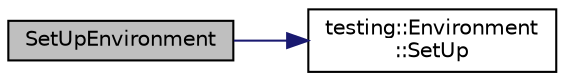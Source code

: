digraph "SetUpEnvironment"
{
 // INTERACTIVE_SVG=YES
 // LATEX_PDF_SIZE
  bgcolor="transparent";
  edge [fontname="Helvetica",fontsize="10",labelfontname="Helvetica",labelfontsize="10"];
  node [fontname="Helvetica",fontsize="10",shape=record];
  rankdir="LR";
  Node1 [label="SetUpEnvironment",height=0.2,width=0.4,color="black", fillcolor="grey75", style="filled", fontcolor="black",tooltip=" "];
  Node1 -> Node2 [color="midnightblue",fontsize="10",style="solid",fontname="Helvetica"];
  Node2 [label="testing::Environment\l::SetUp",height=0.2,width=0.4,color="black",URL="$dc/d71/classtesting_1_1Environment_a901706a587f9ae84df8b2395fbe759cb.html#a901706a587f9ae84df8b2395fbe759cb",tooltip=" "];
}
